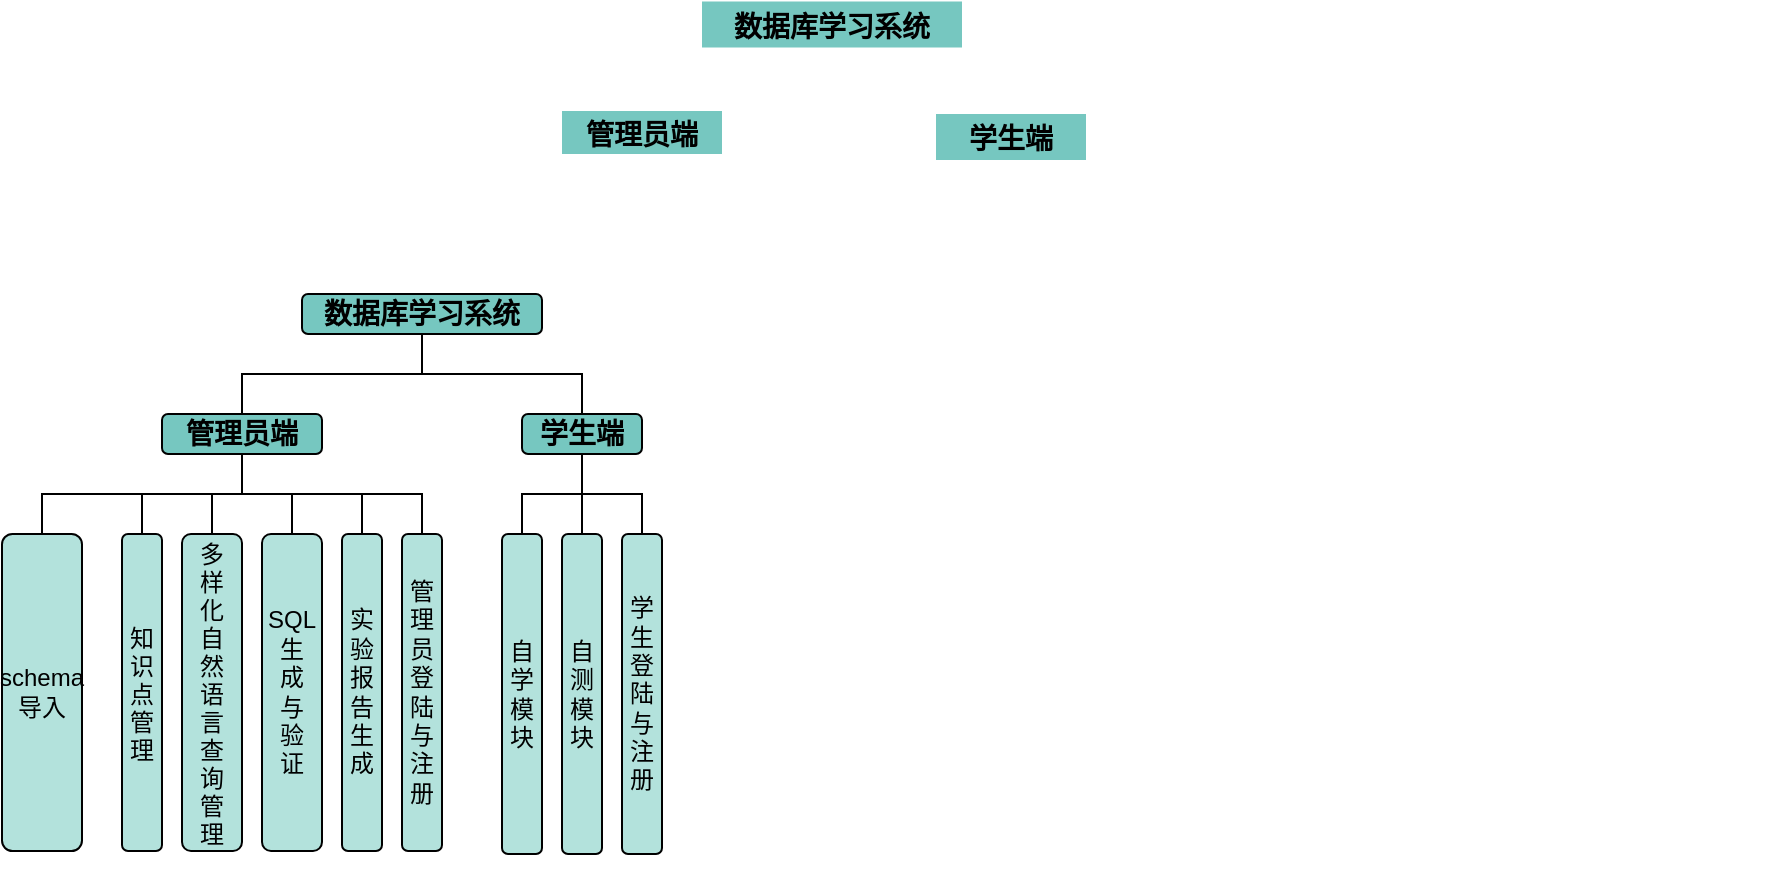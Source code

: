 <mxfile version="26.1.3">
  <diagram id="C5RBs43oDa-KdzZeNtuy" name="Page-1">
    <mxGraphModel dx="683" dy="421" grid="1" gridSize="10" guides="1" tooltips="1" connect="1" arrows="1" fold="1" page="1" pageScale="1" pageWidth="827" pageHeight="1169" background="none" math="0" shadow="0">
      <root>
        <mxCell id="WIyWlLk6GJQsqaUBKTNV-0" />
        <mxCell id="WIyWlLk6GJQsqaUBKTNV-1" parent="WIyWlLk6GJQsqaUBKTNV-0" />
        <mxCell id="w4PSEf6JW52mtWiH3uxk-0" value="数据库学习系统" style="swimlane;fontSize=14;fillColor=#76c7c0;strokeColor=none;" parent="WIyWlLk6GJQsqaUBKTNV-1" vertex="1">
          <mxGeometry x="710" y="23.75" width="130" height="441" as="geometry">
            <mxRectangle x="214" y="20" width="140" height="30" as="alternateBounds" />
          </mxGeometry>
        </mxCell>
        <mxCell id="w4PSEf6JW52mtWiH3uxk-14" value="" style="shape=image;verticalLabelPosition=bottom;labelBackgroundColor=default;verticalAlign=top;aspect=fixed;imageAspect=0;image=chrome-extension://ljfjnlcnpmabfcgcmffkmgainghokdpl/icons/icon-128.png;" parent="WIyWlLk6GJQsqaUBKTNV-1" vertex="1">
          <mxGeometry x="1120" y="150" width="128" height="128" as="geometry" />
        </mxCell>
        <mxCell id="w4PSEf6JW52mtWiH3uxk-15" value="" style="shape=image;verticalLabelPosition=bottom;labelBackgroundColor=default;verticalAlign=top;aspect=fixed;imageAspect=0;image=chrome-extension://ljfjnlcnpmabfcgcmffkmgainghokdpl/icons/icon-128.png;" parent="WIyWlLk6GJQsqaUBKTNV-1" vertex="1">
          <mxGeometry x="1120" y="200" width="128" height="128" as="geometry" />
        </mxCell>
        <mxCell id="w4PSEf6JW52mtWiH3uxk-9" value="学生端" style="swimlane;fontSize=14;fillColor=#76c7c0;strokeColor=none;" parent="WIyWlLk6GJQsqaUBKTNV-1" vertex="1">
          <mxGeometry x="827" y="80" width="75" height="30" as="geometry">
            <mxRectangle x="510" y="90" width="80" height="30" as="alternateBounds" />
          </mxGeometry>
        </mxCell>
        <mxCell id="w4PSEf6JW52mtWiH3uxk-1" value="管理员端" style="swimlane;fontSize=14;fillColor=#76c7c0;strokeColor=none;startSize=23;" parent="WIyWlLk6GJQsqaUBKTNV-1" vertex="1">
          <mxGeometry x="640" y="78.5" width="80" height="21.5" as="geometry">
            <mxRectangle x="640" y="78.5" width="100" height="30" as="alternateBounds" />
          </mxGeometry>
        </mxCell>
        <mxCell id="w4PSEf6JW52mtWiH3uxk-5" value="SQL&#xa;生&#xa;成&#xa;与&#xa;验&#xa;证" style="rounded=1;fillColor=#b3e2dc;labelPosition=center;verticalLabelPosition=middle;align=center;verticalAlign=middle;horizontal=1;whiteSpace=wrap;" parent="WIyWlLk6GJQsqaUBKTNV-1" vertex="1">
          <mxGeometry x="490" y="290" width="30" height="158.5" as="geometry" />
        </mxCell>
        <mxCell id="w4PSEf6JW52mtWiH3uxk-6" value="实&#xa;验报告生成" style="rounded=1;fillColor=#b3e2dc;labelPosition=center;verticalLabelPosition=middle;align=center;verticalAlign=middle;whiteSpace=wrap;" parent="WIyWlLk6GJQsqaUBKTNV-1" vertex="1">
          <mxGeometry x="530" y="290" width="20" height="158.5" as="geometry" />
        </mxCell>
        <mxCell id="w4PSEf6JW52mtWiH3uxk-13" value="知&#xa;识&#xa;点&#xa;管&#xa;理" style="rounded=1;fillColor=#b3e2dc" parent="WIyWlLk6GJQsqaUBKTNV-1" vertex="1">
          <mxGeometry x="420" y="290" width="20" height="158.5" as="geometry" />
        </mxCell>
        <mxCell id="w4PSEf6JW52mtWiH3uxk-2" value="schema&#xa;导入" style="rounded=1;fillColor=#b3e2dc;arcSize=13;direction=west;whiteSpace=wrap;" parent="WIyWlLk6GJQsqaUBKTNV-1" vertex="1">
          <mxGeometry x="360" y="290" width="40" height="158.5" as="geometry" />
        </mxCell>
        <mxCell id="w4PSEf6JW52mtWiH3uxk-7" value="管理员登陆与注册" style="rounded=1;fillColor=#b3e2dc;whiteSpace=wrap;" parent="WIyWlLk6GJQsqaUBKTNV-1" vertex="1">
          <mxGeometry x="560" y="290" width="20" height="158.5" as="geometry" />
        </mxCell>
        <mxCell id="w4PSEf6JW52mtWiH3uxk-4" value="多&#xa;样&#xa;化&#xa;自&#xa;然&#xa;语&#xa;言&#xa;查&#xa;询&#xa;管&#xa;理" style="rounded=1;fillColor=#b3e2dc" parent="WIyWlLk6GJQsqaUBKTNV-1" vertex="1">
          <mxGeometry x="450" y="290" width="30" height="158.5" as="geometry" />
        </mxCell>
        <mxCell id="w4PSEf6JW52mtWiH3uxk-10" value="学生登陆与注册" style="rounded=1;fillColor=#b3e2dc;whiteSpace=wrap;" parent="WIyWlLk6GJQsqaUBKTNV-1" vertex="1">
          <mxGeometry x="670" y="290" width="20" height="160" as="geometry" />
        </mxCell>
        <mxCell id="w4PSEf6JW52mtWiH3uxk-12" value="自测模块" style="rounded=1;fillColor=#b3e2dc;whiteSpace=wrap;" parent="WIyWlLk6GJQsqaUBKTNV-1" vertex="1">
          <mxGeometry x="640" y="290" width="20" height="160" as="geometry" />
        </mxCell>
        <mxCell id="w4PSEf6JW52mtWiH3uxk-11" value="自学模块" style="rounded=1;fillColor=#b3e2dc;whiteSpace=wrap;" parent="WIyWlLk6GJQsqaUBKTNV-1" vertex="1">
          <mxGeometry x="610" y="290" width="20" height="160" as="geometry" />
        </mxCell>
        <mxCell id="WpwaMpj4U6LPXMMj7fIu-9" style="edgeStyle=orthogonalEdgeStyle;rounded=0;orthogonalLoop=1;jettySize=auto;html=1;exitX=0.5;exitY=1;exitDx=0;exitDy=0;entryX=0.5;entryY=1;entryDx=0;entryDy=0;endArrow=none;startFill=0;" edge="1" parent="WIyWlLk6GJQsqaUBKTNV-1" source="WpwaMpj4U6LPXMMj7fIu-2" target="w4PSEf6JW52mtWiH3uxk-2">
          <mxGeometry relative="1" as="geometry" />
        </mxCell>
        <mxCell id="WpwaMpj4U6LPXMMj7fIu-10" style="edgeStyle=orthogonalEdgeStyle;rounded=0;orthogonalLoop=1;jettySize=auto;html=1;exitX=0.5;exitY=1;exitDx=0;exitDy=0;strokeColor=default;align=center;verticalAlign=middle;fontFamily=Helvetica;fontSize=11;fontColor=default;labelBackgroundColor=default;startFill=0;endArrow=none;" edge="1" parent="WIyWlLk6GJQsqaUBKTNV-1" source="WpwaMpj4U6LPXMMj7fIu-2" target="w4PSEf6JW52mtWiH3uxk-13">
          <mxGeometry relative="1" as="geometry" />
        </mxCell>
        <mxCell id="WpwaMpj4U6LPXMMj7fIu-11" style="edgeStyle=orthogonalEdgeStyle;rounded=0;orthogonalLoop=1;jettySize=auto;html=1;exitX=0.5;exitY=1;exitDx=0;exitDy=0;entryX=0.5;entryY=0;entryDx=0;entryDy=0;strokeColor=default;align=center;verticalAlign=middle;fontFamily=Helvetica;fontSize=11;fontColor=default;labelBackgroundColor=default;startFill=0;endArrow=none;" edge="1" parent="WIyWlLk6GJQsqaUBKTNV-1" source="WpwaMpj4U6LPXMMj7fIu-2" target="w4PSEf6JW52mtWiH3uxk-4">
          <mxGeometry relative="1" as="geometry" />
        </mxCell>
        <mxCell id="WpwaMpj4U6LPXMMj7fIu-12" style="edgeStyle=orthogonalEdgeStyle;rounded=0;orthogonalLoop=1;jettySize=auto;html=1;exitX=0.5;exitY=1;exitDx=0;exitDy=0;strokeColor=default;align=center;verticalAlign=middle;fontFamily=Helvetica;fontSize=11;fontColor=default;labelBackgroundColor=default;startFill=0;endArrow=none;" edge="1" parent="WIyWlLk6GJQsqaUBKTNV-1" source="WpwaMpj4U6LPXMMj7fIu-2" target="w4PSEf6JW52mtWiH3uxk-5">
          <mxGeometry relative="1" as="geometry" />
        </mxCell>
        <mxCell id="WpwaMpj4U6LPXMMj7fIu-13" style="edgeStyle=orthogonalEdgeStyle;rounded=0;orthogonalLoop=1;jettySize=auto;html=1;exitX=0.5;exitY=1;exitDx=0;exitDy=0;strokeColor=default;align=center;verticalAlign=middle;fontFamily=Helvetica;fontSize=11;fontColor=default;labelBackgroundColor=default;startFill=0;endArrow=none;" edge="1" parent="WIyWlLk6GJQsqaUBKTNV-1" source="WpwaMpj4U6LPXMMj7fIu-2" target="w4PSEf6JW52mtWiH3uxk-6">
          <mxGeometry relative="1" as="geometry" />
        </mxCell>
        <mxCell id="WpwaMpj4U6LPXMMj7fIu-14" style="edgeStyle=orthogonalEdgeStyle;rounded=0;orthogonalLoop=1;jettySize=auto;html=1;exitX=0.5;exitY=1;exitDx=0;exitDy=0;strokeColor=default;align=center;verticalAlign=middle;fontFamily=Helvetica;fontSize=11;fontColor=default;labelBackgroundColor=default;startFill=0;endArrow=none;" edge="1" parent="WIyWlLk6GJQsqaUBKTNV-1" source="WpwaMpj4U6LPXMMj7fIu-2" target="w4PSEf6JW52mtWiH3uxk-7">
          <mxGeometry relative="1" as="geometry" />
        </mxCell>
        <mxCell id="WpwaMpj4U6LPXMMj7fIu-2" value="管理员端" style="rounded=1;whiteSpace=wrap;html=1;align=center;verticalAlign=middle;fontFamily=Helvetica;fontSize=14;fontColor=default;fontStyle=1;fillColor=#76c7c0;" vertex="1" parent="WIyWlLk6GJQsqaUBKTNV-1">
          <mxGeometry x="440" y="230" width="80" height="20" as="geometry" />
        </mxCell>
        <mxCell id="WpwaMpj4U6LPXMMj7fIu-15" style="edgeStyle=orthogonalEdgeStyle;rounded=0;orthogonalLoop=1;jettySize=auto;html=1;exitX=0.5;exitY=1;exitDx=0;exitDy=0;entryX=0.5;entryY=0;entryDx=0;entryDy=0;strokeColor=default;align=center;verticalAlign=middle;fontFamily=Helvetica;fontSize=11;fontColor=default;labelBackgroundColor=default;startFill=0;endArrow=none;" edge="1" parent="WIyWlLk6GJQsqaUBKTNV-1" source="WpwaMpj4U6LPXMMj7fIu-3" target="w4PSEf6JW52mtWiH3uxk-12">
          <mxGeometry relative="1" as="geometry" />
        </mxCell>
        <mxCell id="WpwaMpj4U6LPXMMj7fIu-16" style="edgeStyle=orthogonalEdgeStyle;rounded=0;orthogonalLoop=1;jettySize=auto;html=1;exitX=0.5;exitY=1;exitDx=0;exitDy=0;entryX=0.5;entryY=0;entryDx=0;entryDy=0;strokeColor=default;align=center;verticalAlign=middle;fontFamily=Helvetica;fontSize=11;fontColor=default;labelBackgroundColor=default;startFill=0;endArrow=none;" edge="1" parent="WIyWlLk6GJQsqaUBKTNV-1" source="WpwaMpj4U6LPXMMj7fIu-3" target="w4PSEf6JW52mtWiH3uxk-11">
          <mxGeometry relative="1" as="geometry" />
        </mxCell>
        <mxCell id="WpwaMpj4U6LPXMMj7fIu-17" style="edgeStyle=orthogonalEdgeStyle;rounded=0;orthogonalLoop=1;jettySize=auto;html=1;exitX=0.5;exitY=1;exitDx=0;exitDy=0;entryX=0.5;entryY=0;entryDx=0;entryDy=0;strokeColor=default;align=center;verticalAlign=middle;fontFamily=Helvetica;fontSize=11;fontColor=default;labelBackgroundColor=default;startFill=0;endArrow=none;" edge="1" parent="WIyWlLk6GJQsqaUBKTNV-1" source="WpwaMpj4U6LPXMMj7fIu-3" target="w4PSEf6JW52mtWiH3uxk-10">
          <mxGeometry relative="1" as="geometry" />
        </mxCell>
        <mxCell id="WpwaMpj4U6LPXMMj7fIu-3" value="学生端" style="rounded=1;whiteSpace=wrap;html=1;align=center;verticalAlign=middle;fontFamily=Helvetica;fontSize=14;fontColor=default;fontStyle=1;fillColor=#76c7c0;" vertex="1" parent="WIyWlLk6GJQsqaUBKTNV-1">
          <mxGeometry x="620" y="230" width="60" height="20" as="geometry" />
        </mxCell>
        <mxCell id="WpwaMpj4U6LPXMMj7fIu-6" style="edgeStyle=orthogonalEdgeStyle;rounded=0;orthogonalLoop=1;jettySize=auto;html=1;exitX=0.5;exitY=1;exitDx=0;exitDy=0;endArrow=none;startFill=0;" edge="1" parent="WIyWlLk6GJQsqaUBKTNV-1" source="WpwaMpj4U6LPXMMj7fIu-4" target="WpwaMpj4U6LPXMMj7fIu-2">
          <mxGeometry relative="1" as="geometry" />
        </mxCell>
        <mxCell id="WpwaMpj4U6LPXMMj7fIu-8" style="edgeStyle=orthogonalEdgeStyle;rounded=0;orthogonalLoop=1;jettySize=auto;html=1;exitX=0.5;exitY=1;exitDx=0;exitDy=0;entryX=0.5;entryY=0;entryDx=0;entryDy=0;endArrow=none;startFill=0;" edge="1" parent="WIyWlLk6GJQsqaUBKTNV-1" source="WpwaMpj4U6LPXMMj7fIu-4" target="WpwaMpj4U6LPXMMj7fIu-3">
          <mxGeometry relative="1" as="geometry" />
        </mxCell>
        <mxCell id="WpwaMpj4U6LPXMMj7fIu-4" value="数据库学习系统" style="rounded=1;whiteSpace=wrap;html=1;align=center;verticalAlign=middle;fontFamily=Helvetica;fontSize=14;fontColor=default;fontStyle=1;fillColor=#76c7c0;" vertex="1" parent="WIyWlLk6GJQsqaUBKTNV-1">
          <mxGeometry x="510" y="170" width="120" height="20" as="geometry" />
        </mxCell>
      </root>
    </mxGraphModel>
  </diagram>
</mxfile>
